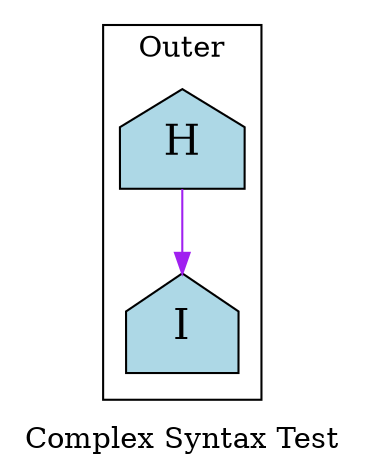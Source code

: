strict digraph graph_06
{
	label = "Complex Syntax Test"

	node[shape = "house"]
	edge[color = "purple"]

	{
		rank = "same"

		node[fillcolor = "goldenrod" shape = "circle" style = "filled"]
		node[fillcolor = "turquoise4"]

		{
			node[fillcolor = "darkorchid" shape = "pentagon"]

		}

	}
	node[fillcolor = "lightblue" fontsize = "20" style = "filled"]

	subgraph cluster_outer
	{
		label = "Outer"

		H -> I
		subgraph cluster_inner
		{
			label = "Inner"

			node[fillcolor = "magenta" fontsize = "26" shape = "triangle"]
			edge[color = "blue"]

		}

	}
	graph[rankdir = "TB"]

}
